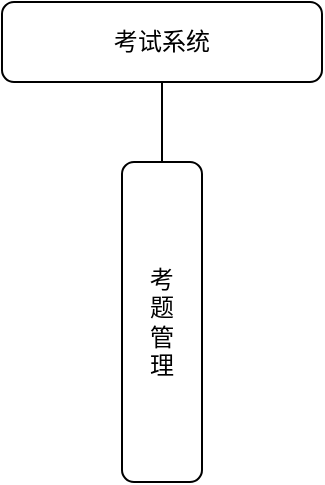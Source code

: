 <mxfile version="24.3.1" type="device" pages="2">
  <diagram name="考试系统" id="icp-fAu51fjM59p7BlXv">
    <mxGraphModel dx="1242" dy="734" grid="1" gridSize="10" guides="1" tooltips="1" connect="1" arrows="1" fold="1" page="1" pageScale="1" pageWidth="827" pageHeight="1169" math="0" shadow="0">
      <root>
        <mxCell id="0" />
        <mxCell id="1" parent="0" />
        <mxCell id="G5z0VTioHBCiSqgCrdzy-1" value="考试系统" style="rounded=1;whiteSpace=wrap;html=1;" vertex="1" parent="1">
          <mxGeometry x="160" y="40" width="160" height="40" as="geometry" />
        </mxCell>
        <mxCell id="G5z0VTioHBCiSqgCrdzy-2" value="考&lt;div&gt;题&lt;/div&gt;&lt;div&gt;管&lt;/div&gt;&lt;div&gt;理&lt;/div&gt;" style="rounded=1;whiteSpace=wrap;html=1;" vertex="1" parent="1">
          <mxGeometry x="220" y="120" width="40" height="160" as="geometry" />
        </mxCell>
        <mxCell id="G5z0VTioHBCiSqgCrdzy-3" value="" style="endArrow=none;html=1;rounded=0;exitX=0.5;exitY=0;exitDx=0;exitDy=0;entryX=0.5;entryY=1;entryDx=0;entryDy=0;" edge="1" parent="1" source="G5z0VTioHBCiSqgCrdzy-2" target="G5z0VTioHBCiSqgCrdzy-1">
          <mxGeometry width="50" height="50" relative="1" as="geometry">
            <mxPoint x="390" y="360" as="sourcePoint" />
            <mxPoint x="440" y="310" as="targetPoint" />
          </mxGeometry>
        </mxCell>
      </root>
    </mxGraphModel>
  </diagram>
  <diagram id="as9NdV6m02h_FBW1GofP" name="ER">
    <mxGraphModel dx="1242" dy="734" grid="1" gridSize="10" guides="1" tooltips="1" connect="1" arrows="1" fold="1" page="1" pageScale="1" pageWidth="827" pageHeight="1169" math="0" shadow="0">
      <root>
        <mxCell id="0" />
        <mxCell id="1" parent="0" />
        <mxCell id="k-dUObUUmV_UT6xXS1PW-1" value="考题Test" style="rounded=0;whiteSpace=wrap;html=1;" vertex="1" parent="1">
          <mxGeometry x="160" y="200" width="120" height="40" as="geometry" />
        </mxCell>
        <mxCell id="k-dUObUUmV_UT6xXS1PW-2" value="题目title" style="ellipse;whiteSpace=wrap;html=1;" vertex="1" parent="1">
          <mxGeometry x="360" y="80" width="120" height="40" as="geometry" />
        </mxCell>
        <mxCell id="k-dUObUUmV_UT6xXS1PW-3" value="类别category" style="ellipse;whiteSpace=wrap;html=1;" vertex="1" parent="1">
          <mxGeometry x="360" y="160" width="120" height="40" as="geometry" />
        </mxCell>
        <mxCell id="k-dUObUUmV_UT6xXS1PW-5" value="内容content" style="ellipse;whiteSpace=wrap;html=1;" vertex="1" parent="1">
          <mxGeometry x="360" y="240" width="120" height="40" as="geometry" />
        </mxCell>
        <mxCell id="k-dUObUUmV_UT6xXS1PW-6" value="答案answer" style="ellipse;whiteSpace=wrap;html=1;" vertex="1" parent="1">
          <mxGeometry x="360" y="320" width="120" height="40" as="geometry" />
        </mxCell>
        <mxCell id="k-dUObUUmV_UT6xXS1PW-7" value="" style="endArrow=none;html=1;rounded=0;exitX=1;exitY=0.5;exitDx=0;exitDy=0;entryX=0;entryY=0.5;entryDx=0;entryDy=0;" edge="1" parent="1" source="k-dUObUUmV_UT6xXS1PW-1" target="k-dUObUUmV_UT6xXS1PW-2">
          <mxGeometry width="50" height="50" relative="1" as="geometry">
            <mxPoint x="490" y="290" as="sourcePoint" />
            <mxPoint x="540" y="240" as="targetPoint" />
          </mxGeometry>
        </mxCell>
        <mxCell id="k-dUObUUmV_UT6xXS1PW-8" value="" style="endArrow=none;html=1;rounded=0;exitX=1;exitY=0.5;exitDx=0;exitDy=0;entryX=0;entryY=0.5;entryDx=0;entryDy=0;" edge="1" parent="1" source="k-dUObUUmV_UT6xXS1PW-1" target="k-dUObUUmV_UT6xXS1PW-3">
          <mxGeometry width="50" height="50" relative="1" as="geometry">
            <mxPoint x="490" y="290" as="sourcePoint" />
            <mxPoint x="540" y="240" as="targetPoint" />
          </mxGeometry>
        </mxCell>
        <mxCell id="k-dUObUUmV_UT6xXS1PW-9" value="" style="endArrow=none;html=1;rounded=0;exitX=1;exitY=0.5;exitDx=0;exitDy=0;entryX=0;entryY=0.5;entryDx=0;entryDy=0;" edge="1" parent="1" source="k-dUObUUmV_UT6xXS1PW-1" target="k-dUObUUmV_UT6xXS1PW-5">
          <mxGeometry width="50" height="50" relative="1" as="geometry">
            <mxPoint x="490" y="290" as="sourcePoint" />
            <mxPoint x="540" y="240" as="targetPoint" />
          </mxGeometry>
        </mxCell>
        <mxCell id="k-dUObUUmV_UT6xXS1PW-10" value="" style="endArrow=none;html=1;rounded=0;exitX=1;exitY=0.5;exitDx=0;exitDy=0;entryX=0;entryY=0.5;entryDx=0;entryDy=0;" edge="1" parent="1" source="k-dUObUUmV_UT6xXS1PW-1" target="k-dUObUUmV_UT6xXS1PW-6">
          <mxGeometry width="50" height="50" relative="1" as="geometry">
            <mxPoint x="490" y="290" as="sourcePoint" />
            <mxPoint x="540" y="240" as="targetPoint" />
          </mxGeometry>
        </mxCell>
      </root>
    </mxGraphModel>
  </diagram>
</mxfile>

